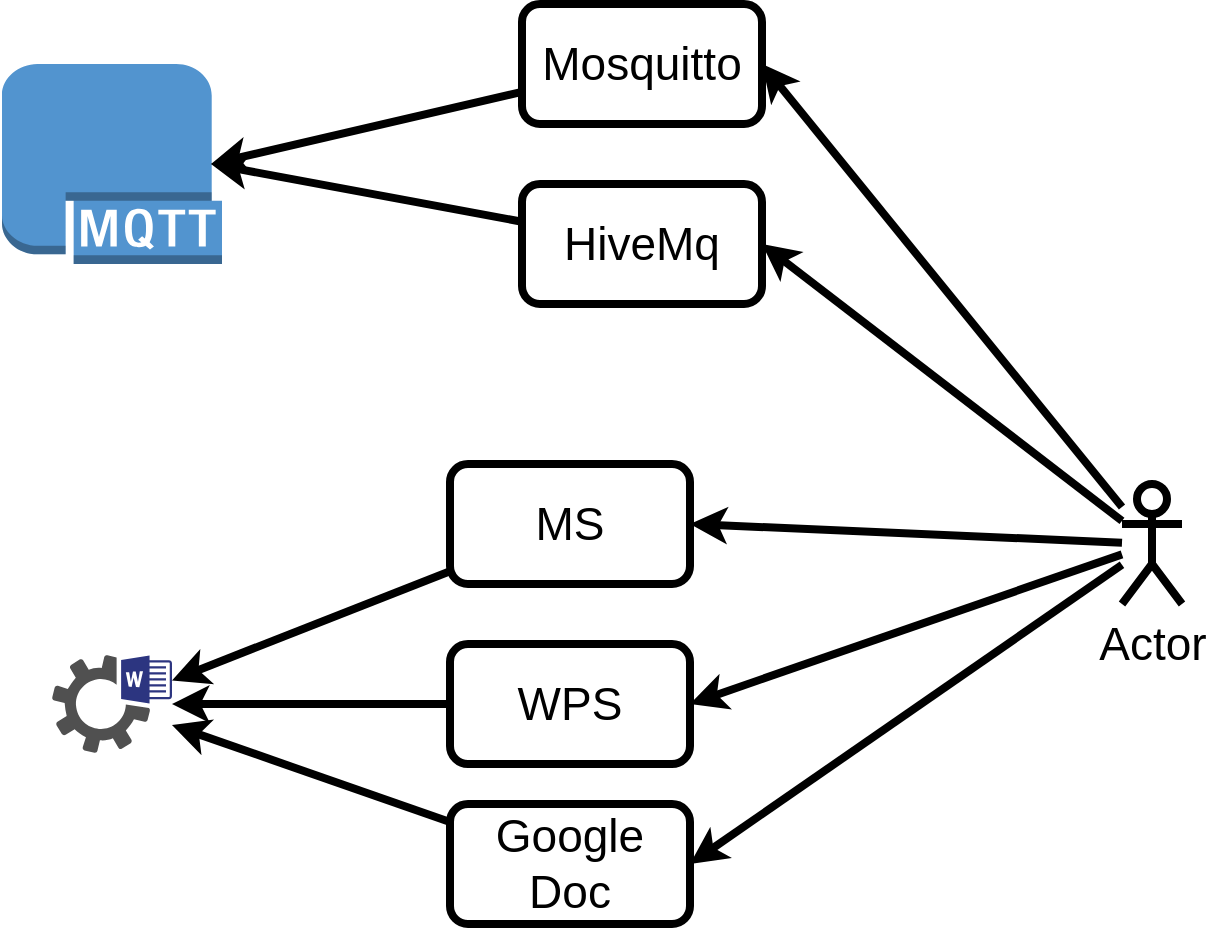 <mxfile>
    <diagram id="q8CB0MafJVpdygoctULo" name="Page-1">
        <mxGraphModel dx="1284" dy="572" grid="1" gridSize="10" guides="1" tooltips="1" connect="1" arrows="1" fold="1" page="1" pageScale="1" pageWidth="827" pageHeight="1169" math="0" shadow="0">
            <root>
                <mxCell id="0"/>
                <mxCell id="1" parent="0"/>
                <mxCell id="2" value="" style="outlineConnect=0;dashed=0;verticalLabelPosition=bottom;verticalAlign=top;align=center;html=1;shape=mxgraph.aws3.mqtt_protocol;fillColor=#5294CF;gradientColor=none;" vertex="1" parent="1">
                    <mxGeometry x="70" y="160" width="110" height="100" as="geometry"/>
                </mxCell>
                <mxCell id="7" style="edgeStyle=none;html=1;entryX=0.95;entryY=0.5;entryDx=0;entryDy=0;entryPerimeter=0;strokeWidth=4;fontSize=23;" edge="1" parent="1" source="3" target="2">
                    <mxGeometry relative="1" as="geometry"/>
                </mxCell>
                <mxCell id="3" value="Mosquitto" style="rounded=1;whiteSpace=wrap;html=1;strokeWidth=4;fontSize=23;" vertex="1" parent="1">
                    <mxGeometry x="330" y="130" width="120" height="60" as="geometry"/>
                </mxCell>
                <mxCell id="6" style="edgeStyle=none;html=1;entryX=1;entryY=0.5;entryDx=0;entryDy=0;fontSize=23;strokeWidth=4;" edge="1" parent="1" source="4" target="3">
                    <mxGeometry relative="1" as="geometry"/>
                </mxCell>
                <mxCell id="9" style="edgeStyle=none;html=1;entryX=1;entryY=0.5;entryDx=0;entryDy=0;strokeWidth=4;fontSize=23;" edge="1" parent="1" source="4" target="8">
                    <mxGeometry relative="1" as="geometry"/>
                </mxCell>
                <mxCell id="16" style="edgeStyle=none;html=1;entryX=1;entryY=0.5;entryDx=0;entryDy=0;strokeWidth=4;fontSize=23;" edge="1" parent="1" source="4" target="12">
                    <mxGeometry relative="1" as="geometry"/>
                </mxCell>
                <mxCell id="17" style="edgeStyle=none;html=1;entryX=1;entryY=0.5;entryDx=0;entryDy=0;strokeWidth=4;fontSize=23;" edge="1" parent="1" source="4" target="13">
                    <mxGeometry relative="1" as="geometry"/>
                </mxCell>
                <mxCell id="19" style="edgeStyle=none;html=1;entryX=1;entryY=0.5;entryDx=0;entryDy=0;strokeWidth=4;fontSize=23;" edge="1" parent="1" source="4" target="18">
                    <mxGeometry relative="1" as="geometry"/>
                </mxCell>
                <mxCell id="4" value="Actor" style="shape=umlActor;verticalLabelPosition=bottom;verticalAlign=top;html=1;outlineConnect=0;strokeWidth=4;fontSize=23;" vertex="1" parent="1">
                    <mxGeometry x="630" y="370" width="30" height="60" as="geometry"/>
                </mxCell>
                <mxCell id="10" style="edgeStyle=none;html=1;entryX=0.95;entryY=0.5;entryDx=0;entryDy=0;entryPerimeter=0;strokeWidth=4;fontSize=23;" edge="1" parent="1" source="8" target="2">
                    <mxGeometry relative="1" as="geometry"/>
                </mxCell>
                <mxCell id="8" value="HiveMq" style="rounded=1;whiteSpace=wrap;html=1;strokeWidth=4;fontSize=23;" vertex="1" parent="1">
                    <mxGeometry x="330" y="220" width="120" height="60" as="geometry"/>
                </mxCell>
                <mxCell id="11" value="" style="sketch=0;pointerEvents=1;shadow=0;dashed=0;html=1;strokeColor=none;fillColor=#505050;labelPosition=center;verticalLabelPosition=bottom;verticalAlign=top;outlineConnect=0;align=center;shape=mxgraph.office.services.word_automation_services;strokeWidth=4;fontSize=23;" vertex="1" parent="1">
                    <mxGeometry x="95" y="455.5" width="60" height="49" as="geometry"/>
                </mxCell>
                <mxCell id="14" style="edgeStyle=none;html=1;strokeWidth=4;fontSize=23;" edge="1" parent="1" source="12" target="11">
                    <mxGeometry relative="1" as="geometry"/>
                </mxCell>
                <mxCell id="12" value="MS" style="rounded=1;whiteSpace=wrap;html=1;strokeWidth=4;fontSize=23;" vertex="1" parent="1">
                    <mxGeometry x="294" y="360" width="120" height="60" as="geometry"/>
                </mxCell>
                <mxCell id="15" style="edgeStyle=none;html=1;strokeWidth=4;fontSize=23;" edge="1" parent="1" source="13" target="11">
                    <mxGeometry relative="1" as="geometry"/>
                </mxCell>
                <mxCell id="13" value="WPS" style="rounded=1;whiteSpace=wrap;html=1;strokeWidth=4;fontSize=23;" vertex="1" parent="1">
                    <mxGeometry x="294" y="450" width="120" height="60" as="geometry"/>
                </mxCell>
                <mxCell id="20" style="edgeStyle=none;html=1;strokeWidth=4;fontSize=23;" edge="1" parent="1" source="18" target="11">
                    <mxGeometry relative="1" as="geometry"/>
                </mxCell>
                <mxCell id="18" value="Google Doc" style="rounded=1;whiteSpace=wrap;html=1;strokeWidth=4;fontSize=23;" vertex="1" parent="1">
                    <mxGeometry x="294" y="530" width="120" height="60" as="geometry"/>
                </mxCell>
            </root>
        </mxGraphModel>
    </diagram>
</mxfile>